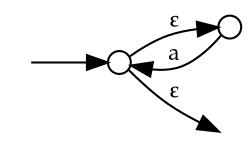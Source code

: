 digraph NFA {
	graph [fontname=Palatino, fontsize=11, rankdir="LR", margin=0];
	node [fontname=Palatino, fontsize=11, width="0.15", height="0.15"];
	edge [fontname="Palatino", fontsize=11];

	0 [shape=point, style=invis]
	1 [shape=circle, label=""]
	2 [shape=circle, label=""]
	3 [shape=point, style=invis]

	1 -> 2 [label="&#949;"]		 
	2 -> 1 [label="a"]
	1 -> 3 [label="&#949;"]		 
	0 -> 1 [minlen="1"]

}
